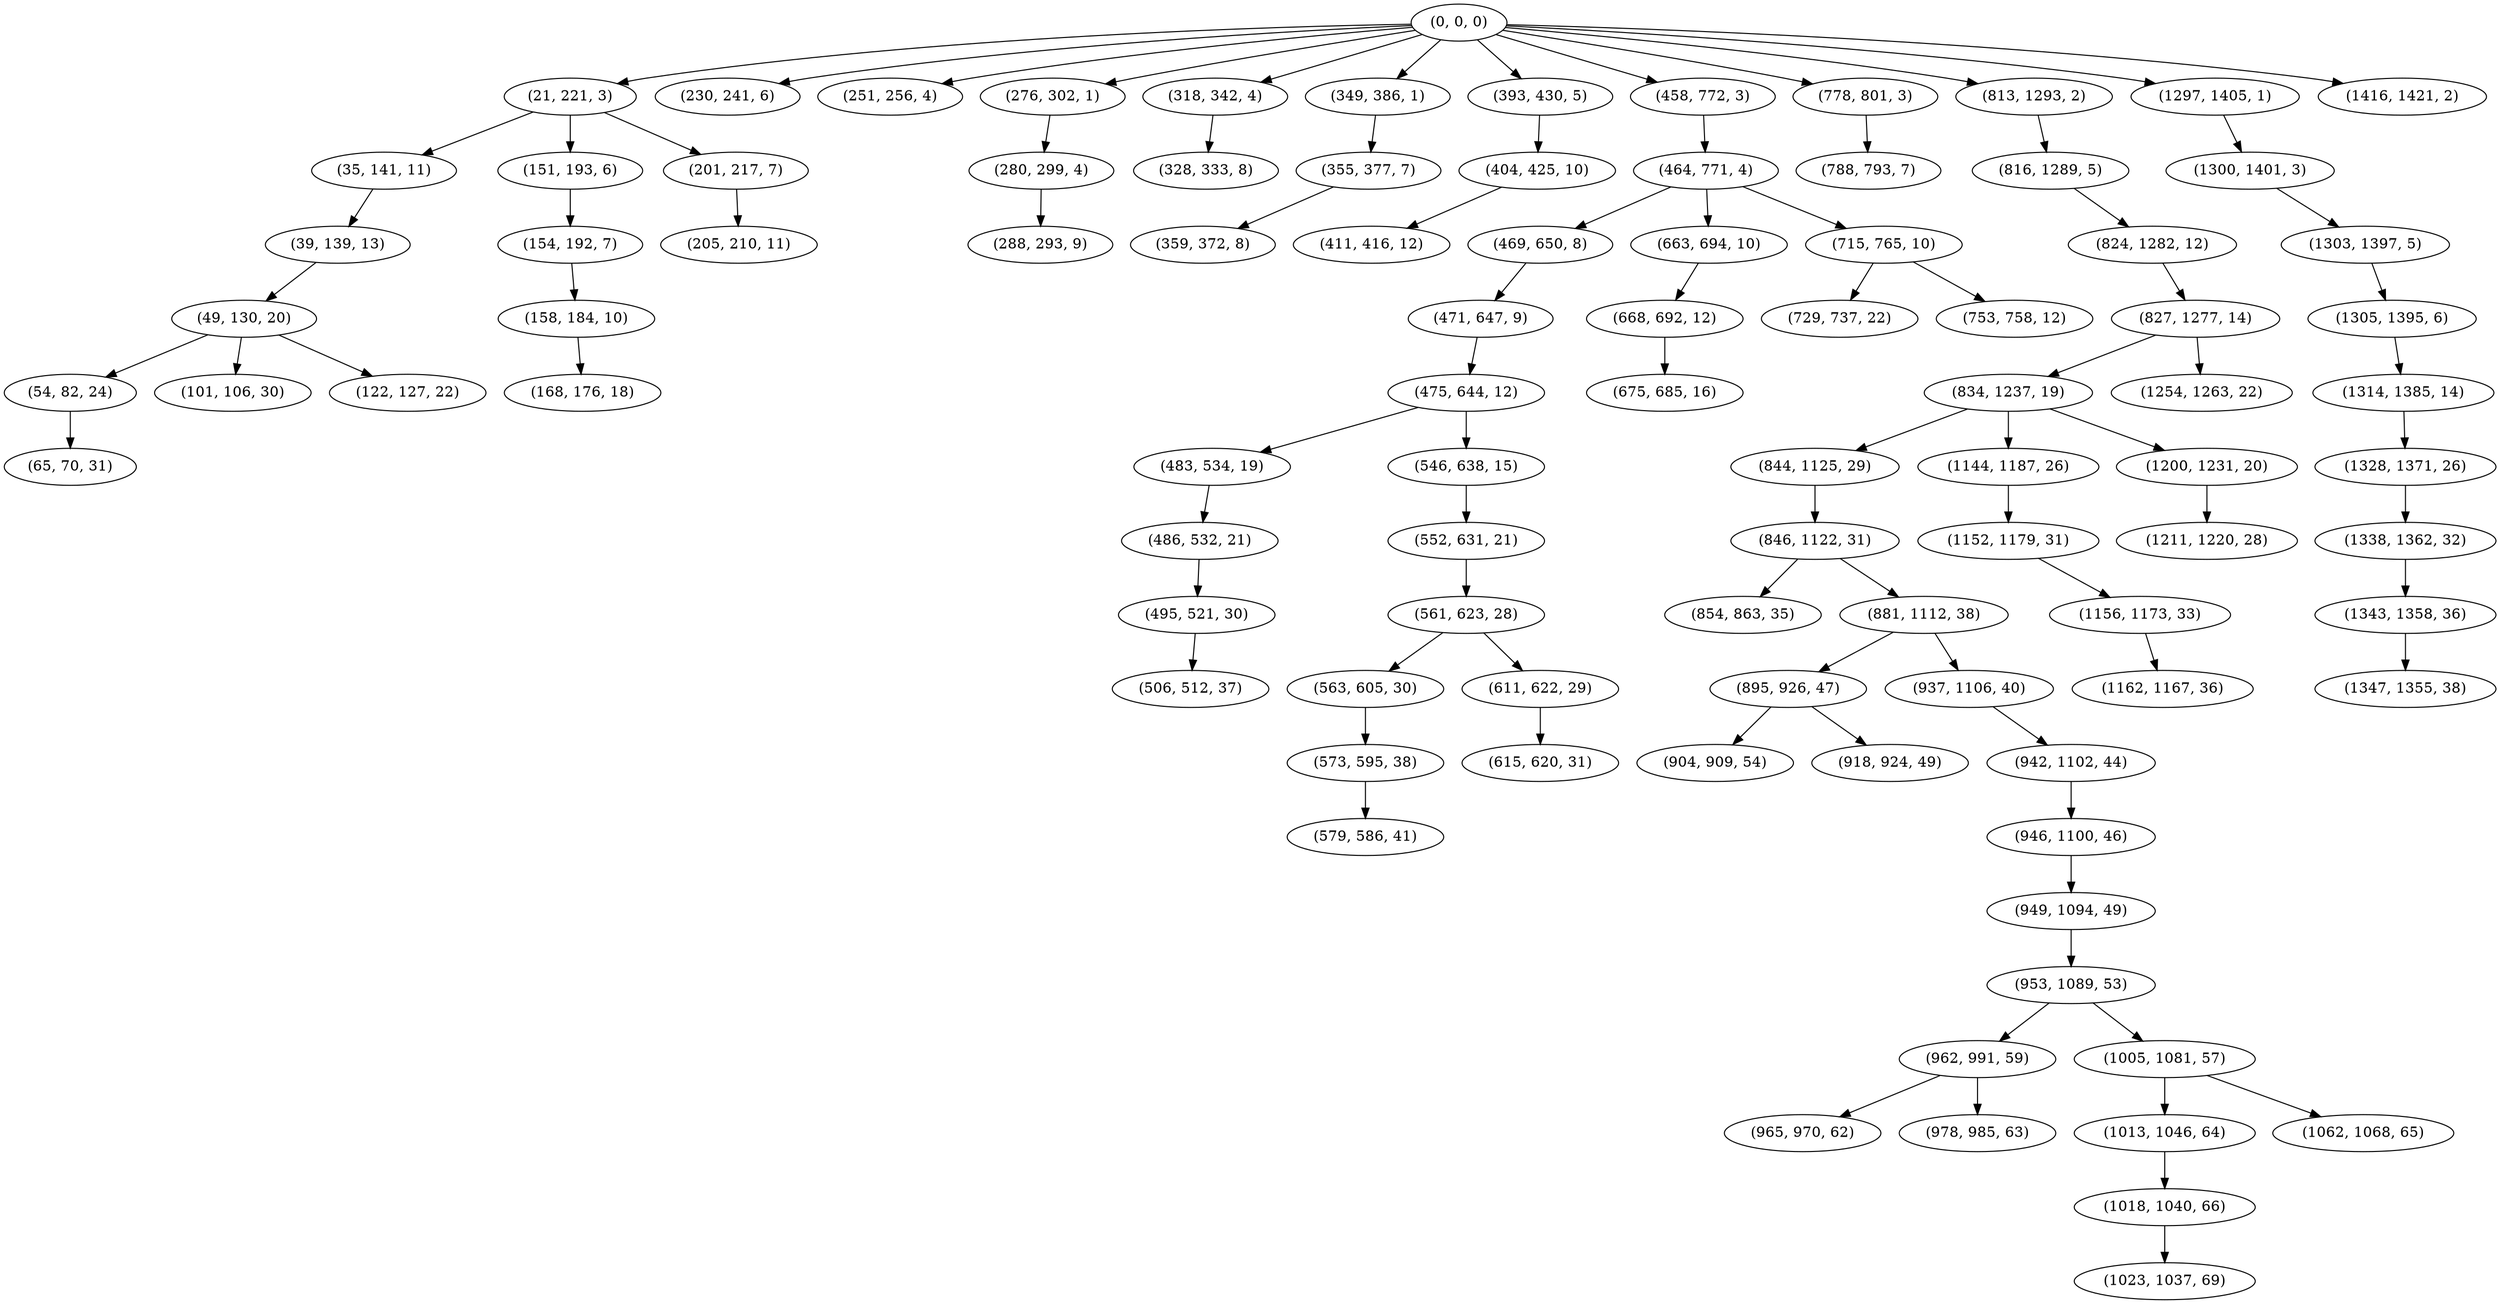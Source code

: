 digraph tree {
    "(0, 0, 0)";
    "(21, 221, 3)";
    "(35, 141, 11)";
    "(39, 139, 13)";
    "(49, 130, 20)";
    "(54, 82, 24)";
    "(65, 70, 31)";
    "(101, 106, 30)";
    "(122, 127, 22)";
    "(151, 193, 6)";
    "(154, 192, 7)";
    "(158, 184, 10)";
    "(168, 176, 18)";
    "(201, 217, 7)";
    "(205, 210, 11)";
    "(230, 241, 6)";
    "(251, 256, 4)";
    "(276, 302, 1)";
    "(280, 299, 4)";
    "(288, 293, 9)";
    "(318, 342, 4)";
    "(328, 333, 8)";
    "(349, 386, 1)";
    "(355, 377, 7)";
    "(359, 372, 8)";
    "(393, 430, 5)";
    "(404, 425, 10)";
    "(411, 416, 12)";
    "(458, 772, 3)";
    "(464, 771, 4)";
    "(469, 650, 8)";
    "(471, 647, 9)";
    "(475, 644, 12)";
    "(483, 534, 19)";
    "(486, 532, 21)";
    "(495, 521, 30)";
    "(506, 512, 37)";
    "(546, 638, 15)";
    "(552, 631, 21)";
    "(561, 623, 28)";
    "(563, 605, 30)";
    "(573, 595, 38)";
    "(579, 586, 41)";
    "(611, 622, 29)";
    "(615, 620, 31)";
    "(663, 694, 10)";
    "(668, 692, 12)";
    "(675, 685, 16)";
    "(715, 765, 10)";
    "(729, 737, 22)";
    "(753, 758, 12)";
    "(778, 801, 3)";
    "(788, 793, 7)";
    "(813, 1293, 2)";
    "(816, 1289, 5)";
    "(824, 1282, 12)";
    "(827, 1277, 14)";
    "(834, 1237, 19)";
    "(844, 1125, 29)";
    "(846, 1122, 31)";
    "(854, 863, 35)";
    "(881, 1112, 38)";
    "(895, 926, 47)";
    "(904, 909, 54)";
    "(918, 924, 49)";
    "(937, 1106, 40)";
    "(942, 1102, 44)";
    "(946, 1100, 46)";
    "(949, 1094, 49)";
    "(953, 1089, 53)";
    "(962, 991, 59)";
    "(965, 970, 62)";
    "(978, 985, 63)";
    "(1005, 1081, 57)";
    "(1013, 1046, 64)";
    "(1018, 1040, 66)";
    "(1023, 1037, 69)";
    "(1062, 1068, 65)";
    "(1144, 1187, 26)";
    "(1152, 1179, 31)";
    "(1156, 1173, 33)";
    "(1162, 1167, 36)";
    "(1200, 1231, 20)";
    "(1211, 1220, 28)";
    "(1254, 1263, 22)";
    "(1297, 1405, 1)";
    "(1300, 1401, 3)";
    "(1303, 1397, 5)";
    "(1305, 1395, 6)";
    "(1314, 1385, 14)";
    "(1328, 1371, 26)";
    "(1338, 1362, 32)";
    "(1343, 1358, 36)";
    "(1347, 1355, 38)";
    "(1416, 1421, 2)";
    "(0, 0, 0)" -> "(21, 221, 3)";
    "(0, 0, 0)" -> "(230, 241, 6)";
    "(0, 0, 0)" -> "(251, 256, 4)";
    "(0, 0, 0)" -> "(276, 302, 1)";
    "(0, 0, 0)" -> "(318, 342, 4)";
    "(0, 0, 0)" -> "(349, 386, 1)";
    "(0, 0, 0)" -> "(393, 430, 5)";
    "(0, 0, 0)" -> "(458, 772, 3)";
    "(0, 0, 0)" -> "(778, 801, 3)";
    "(0, 0, 0)" -> "(813, 1293, 2)";
    "(0, 0, 0)" -> "(1297, 1405, 1)";
    "(0, 0, 0)" -> "(1416, 1421, 2)";
    "(21, 221, 3)" -> "(35, 141, 11)";
    "(21, 221, 3)" -> "(151, 193, 6)";
    "(21, 221, 3)" -> "(201, 217, 7)";
    "(35, 141, 11)" -> "(39, 139, 13)";
    "(39, 139, 13)" -> "(49, 130, 20)";
    "(49, 130, 20)" -> "(54, 82, 24)";
    "(49, 130, 20)" -> "(101, 106, 30)";
    "(49, 130, 20)" -> "(122, 127, 22)";
    "(54, 82, 24)" -> "(65, 70, 31)";
    "(151, 193, 6)" -> "(154, 192, 7)";
    "(154, 192, 7)" -> "(158, 184, 10)";
    "(158, 184, 10)" -> "(168, 176, 18)";
    "(201, 217, 7)" -> "(205, 210, 11)";
    "(276, 302, 1)" -> "(280, 299, 4)";
    "(280, 299, 4)" -> "(288, 293, 9)";
    "(318, 342, 4)" -> "(328, 333, 8)";
    "(349, 386, 1)" -> "(355, 377, 7)";
    "(355, 377, 7)" -> "(359, 372, 8)";
    "(393, 430, 5)" -> "(404, 425, 10)";
    "(404, 425, 10)" -> "(411, 416, 12)";
    "(458, 772, 3)" -> "(464, 771, 4)";
    "(464, 771, 4)" -> "(469, 650, 8)";
    "(464, 771, 4)" -> "(663, 694, 10)";
    "(464, 771, 4)" -> "(715, 765, 10)";
    "(469, 650, 8)" -> "(471, 647, 9)";
    "(471, 647, 9)" -> "(475, 644, 12)";
    "(475, 644, 12)" -> "(483, 534, 19)";
    "(475, 644, 12)" -> "(546, 638, 15)";
    "(483, 534, 19)" -> "(486, 532, 21)";
    "(486, 532, 21)" -> "(495, 521, 30)";
    "(495, 521, 30)" -> "(506, 512, 37)";
    "(546, 638, 15)" -> "(552, 631, 21)";
    "(552, 631, 21)" -> "(561, 623, 28)";
    "(561, 623, 28)" -> "(563, 605, 30)";
    "(561, 623, 28)" -> "(611, 622, 29)";
    "(563, 605, 30)" -> "(573, 595, 38)";
    "(573, 595, 38)" -> "(579, 586, 41)";
    "(611, 622, 29)" -> "(615, 620, 31)";
    "(663, 694, 10)" -> "(668, 692, 12)";
    "(668, 692, 12)" -> "(675, 685, 16)";
    "(715, 765, 10)" -> "(729, 737, 22)";
    "(715, 765, 10)" -> "(753, 758, 12)";
    "(778, 801, 3)" -> "(788, 793, 7)";
    "(813, 1293, 2)" -> "(816, 1289, 5)";
    "(816, 1289, 5)" -> "(824, 1282, 12)";
    "(824, 1282, 12)" -> "(827, 1277, 14)";
    "(827, 1277, 14)" -> "(834, 1237, 19)";
    "(827, 1277, 14)" -> "(1254, 1263, 22)";
    "(834, 1237, 19)" -> "(844, 1125, 29)";
    "(834, 1237, 19)" -> "(1144, 1187, 26)";
    "(834, 1237, 19)" -> "(1200, 1231, 20)";
    "(844, 1125, 29)" -> "(846, 1122, 31)";
    "(846, 1122, 31)" -> "(854, 863, 35)";
    "(846, 1122, 31)" -> "(881, 1112, 38)";
    "(881, 1112, 38)" -> "(895, 926, 47)";
    "(881, 1112, 38)" -> "(937, 1106, 40)";
    "(895, 926, 47)" -> "(904, 909, 54)";
    "(895, 926, 47)" -> "(918, 924, 49)";
    "(937, 1106, 40)" -> "(942, 1102, 44)";
    "(942, 1102, 44)" -> "(946, 1100, 46)";
    "(946, 1100, 46)" -> "(949, 1094, 49)";
    "(949, 1094, 49)" -> "(953, 1089, 53)";
    "(953, 1089, 53)" -> "(962, 991, 59)";
    "(953, 1089, 53)" -> "(1005, 1081, 57)";
    "(962, 991, 59)" -> "(965, 970, 62)";
    "(962, 991, 59)" -> "(978, 985, 63)";
    "(1005, 1081, 57)" -> "(1013, 1046, 64)";
    "(1005, 1081, 57)" -> "(1062, 1068, 65)";
    "(1013, 1046, 64)" -> "(1018, 1040, 66)";
    "(1018, 1040, 66)" -> "(1023, 1037, 69)";
    "(1144, 1187, 26)" -> "(1152, 1179, 31)";
    "(1152, 1179, 31)" -> "(1156, 1173, 33)";
    "(1156, 1173, 33)" -> "(1162, 1167, 36)";
    "(1200, 1231, 20)" -> "(1211, 1220, 28)";
    "(1297, 1405, 1)" -> "(1300, 1401, 3)";
    "(1300, 1401, 3)" -> "(1303, 1397, 5)";
    "(1303, 1397, 5)" -> "(1305, 1395, 6)";
    "(1305, 1395, 6)" -> "(1314, 1385, 14)";
    "(1314, 1385, 14)" -> "(1328, 1371, 26)";
    "(1328, 1371, 26)" -> "(1338, 1362, 32)";
    "(1338, 1362, 32)" -> "(1343, 1358, 36)";
    "(1343, 1358, 36)" -> "(1347, 1355, 38)";
}
